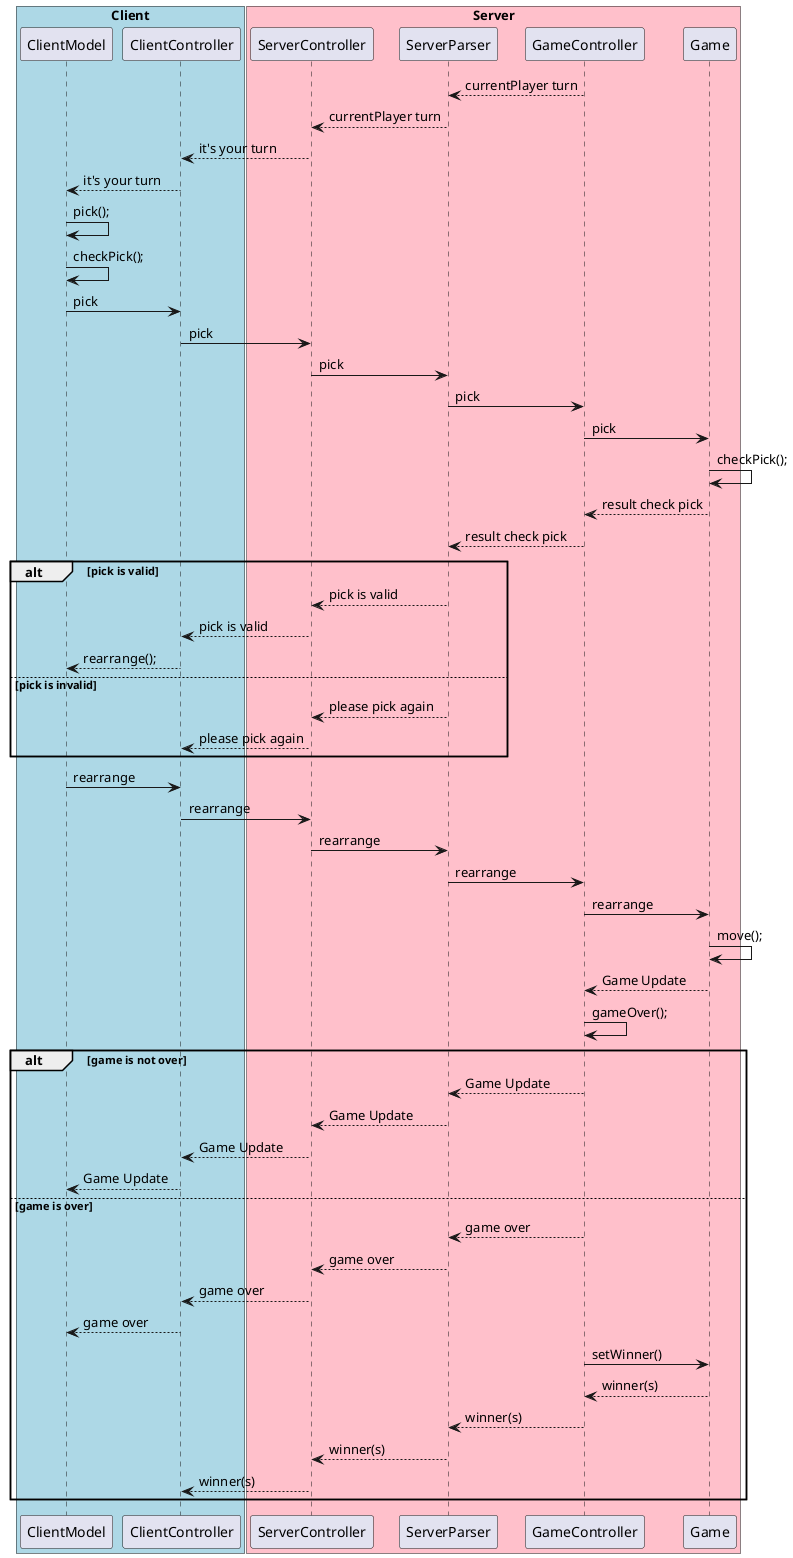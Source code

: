 @startuml


box "Client" #LightBlue
participant ClientModel
participant ClientController

end box

box "Server" #Pink
participant ServerController
participant ServerParser
participant GameController
participant Game
end box

ServerParser <-- GameController: currentPlayer turn
ServerParser --> ServerController: currentPlayer turn

ServerController -->ClientController: it's your turn
ClientController -->ClientModel: it's your turn
ClientModel->ClientModel: pick();
ClientModel->ClientModel: checkPick();
ClientModel->ClientController: pick

ClientController-> ServerController: pick

ServerController->ServerParser: pick
ServerParser->GameController: pick
GameController->Game: pick
Game->Game: checkPick();
Game-->GameController: result check pick
GameController-->ServerParser: result check pick

alt pick is valid
ServerParser-->ServerController: pick is valid
ServerController-->ClientController: pick is valid
ClientModel<--ClientController:rearrange();
else pick is invalid
ServerParser-->ServerController: please pick again

ServerController-->ClientController: please pick again
end
ClientModel->ClientController:rearrange
ClientController->ServerController: rearrange
ServerController->ServerParser: rearrange
ServerParser->GameController: rearrange
GameController->Game: rearrange
Game->Game: move();
Game--> GameController: Game Update

GameController->GameController: gameOver();

alt game is not over

GameController-->ServerParser: Game Update

ServerParser-->ServerController: Game Update
ServerController-->ClientController: Game Update
ClientController-->ClientModel: Game Update



else game is over
GameController-->ServerParser: game over
ServerParser-->ServerController: game over
ServerController-->ClientController: game over
ClientController-->ClientModel: game over


GameController->Game: setWinner()
Game-->GameController: winner(s)
GameController-->ServerParser: winner(s)
ServerParser--> ServerController: winner(s)
ServerController-->ClientController: winner(s)

end
'Client->ServerController: bookshelf points update
'ServerController->GameController: bookshelf points update
'GameController->GameController: check points





@enduml